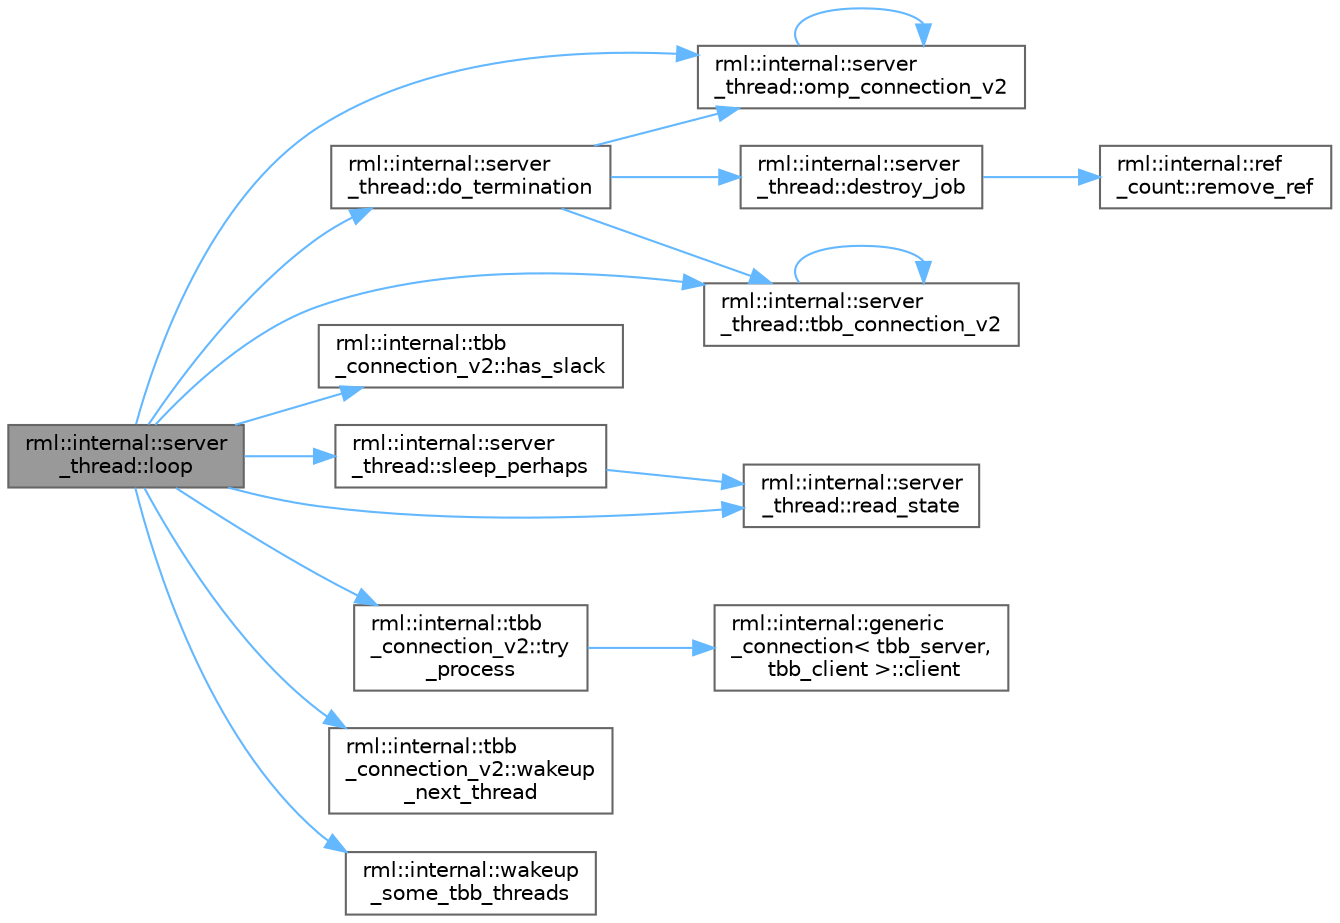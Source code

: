 digraph "rml::internal::server_thread::loop"
{
 // LATEX_PDF_SIZE
  bgcolor="transparent";
  edge [fontname=Helvetica,fontsize=10,labelfontname=Helvetica,labelfontsize=10];
  node [fontname=Helvetica,fontsize=10,shape=box,height=0.2,width=0.4];
  rankdir="LR";
  Node1 [id="Node000001",label="rml::internal::server\l_thread::loop",height=0.2,width=0.4,color="gray40", fillcolor="grey60", style="filled", fontcolor="black",tooltip="Loop that each thread executes"];
  Node1 -> Node2 [id="edge1_Node000001_Node000002",color="steelblue1",style="solid",tooltip=" "];
  Node2 [id="Node000002",label="rml::internal::server\l_thread::do_termination",height=0.2,width=0.4,color="grey40", fillcolor="white", style="filled",URL="$classrml_1_1internal_1_1server__thread.html#a02e1dd26aa1dabab4874d9e70d850a9b",tooltip="Do terminate the thread"];
  Node2 -> Node3 [id="edge2_Node000002_Node000003",color="steelblue1",style="solid",tooltip=" "];
  Node3 [id="Node000003",label="rml::internal::server\l_thread::destroy_job",height=0.2,width=0.4,color="grey40", fillcolor="white", style="filled",URL="$classrml_1_1internal_1_1server__thread.html#aeee391bfcc43b432bb592a8a8835cd33",tooltip="Destroy job corresponding to given client"];
  Node3 -> Node4 [id="edge3_Node000003_Node000004",color="steelblue1",style="solid",tooltip=" "];
  Node4 [id="Node000004",label="rml::internal::ref\l_count::remove_ref",height=0.2,width=0.4,color="grey40", fillcolor="white", style="filled",URL="$classrml_1_1internal_1_1ref__count.html#a1cb00c41199e15b1c1ca3c3ca9bdb7f2",tooltip="Subtract one and return new value."];
  Node2 -> Node5 [id="edge4_Node000002_Node000005",color="steelblue1",style="solid",tooltip=" "];
  Node5 [id="Node000005",label="rml::internal::server\l_thread::omp_connection_v2",height=0.2,width=0.4,color="grey40", fillcolor="white", style="filled",URL="$classrml_1_1internal_1_1server__thread.html#a8f6cf095e58cca2d0855ceae6b6d0969",tooltip=" "];
  Node5 -> Node5 [id="edge5_Node000005_Node000005",color="steelblue1",style="solid",tooltip=" "];
  Node2 -> Node6 [id="edge6_Node000002_Node000006",color="steelblue1",style="solid",tooltip=" "];
  Node6 [id="Node000006",label="rml::internal::server\l_thread::tbb_connection_v2",height=0.2,width=0.4,color="grey40", fillcolor="white", style="filled",URL="$classrml_1_1internal_1_1server__thread.html#aa6932b3a74b7975c9aab46274122ae03",tooltip=" "];
  Node6 -> Node6 [id="edge7_Node000006_Node000006",color="steelblue1",style="solid",tooltip=" "];
  Node1 -> Node7 [id="edge8_Node000001_Node000007",color="steelblue1",style="solid",tooltip=" "];
  Node7 [id="Node000007",label="rml::internal::tbb\l_connection_v2::has_slack",height=0.2,width=0.4,color="grey40", fillcolor="white", style="filled",URL="$classrml_1_1internal_1_1tbb__connection__v2.html#a938c547c5c23077f10b27b2b03e30ccd",tooltip="True if there is slack that try_process can use."];
  Node1 -> Node5 [id="edge9_Node000001_Node000005",color="steelblue1",style="solid",tooltip=" "];
  Node1 -> Node8 [id="edge10_Node000001_Node000008",color="steelblue1",style="solid",tooltip=" "];
  Node8 [id="Node000008",label="rml::internal::server\l_thread::read_state",height=0.2,width=0.4,color="grey40", fillcolor="white", style="filled",URL="$classrml_1_1internal_1_1server__thread.html#a6ab9017ec496651c230dec7d38a34b5c",tooltip="Read the thread state"];
  Node1 -> Node9 [id="edge11_Node000001_Node000009",color="steelblue1",style="solid",tooltip=" "];
  Node9 [id="Node000009",label="rml::internal::server\l_thread::sleep_perhaps",height=0.2,width=0.4,color="grey40", fillcolor="white", style="filled",URL="$classrml_1_1internal_1_1server__thread.html#a5e9df7ce57bbf53a29e4f8c3ab76d6dc",tooltip="Volunteer to sleep."];
  Node9 -> Node8 [id="edge12_Node000009_Node000008",color="steelblue1",style="solid",tooltip=" "];
  Node1 -> Node6 [id="edge13_Node000001_Node000006",color="steelblue1",style="solid",tooltip=" "];
  Node1 -> Node10 [id="edge14_Node000001_Node000010",color="steelblue1",style="solid",tooltip=" "];
  Node10 [id="Node000010",label="rml::internal::tbb\l_connection_v2::try\l_process",height=0.2,width=0.4,color="grey40", fillcolor="white", style="filled",URL="$classrml_1_1internal_1_1tbb__connection__v2.html#a810a704319f94dccc9394c62ca8f415f",tooltip=" "];
  Node10 -> Node11 [id="edge15_Node000010_Node000011",color="steelblue1",style="solid",tooltip=" "];
  Node11 [id="Node000011",label="rml::internal::generic\l_connection\< tbb_server,\l tbb_client \>::client",height=0.2,width=0.4,color="grey40", fillcolor="white", style="filled",URL="$classrml_1_1internal_1_1generic__connection.html#a68c4e90057548c7994a82b64df139074",tooltip=" "];
  Node1 -> Node12 [id="edge16_Node000001_Node000012",color="steelblue1",style="solid",tooltip=" "];
  Node12 [id="Node000012",label="rml::internal::tbb\l_connection_v2::wakeup\l_next_thread",height=0.2,width=0.4,color="grey40", fillcolor="white", style="filled",URL="$classrml_1_1internal_1_1tbb__connection__v2.html#acf5b1bcfe32927e0ded682da40ba8593",tooltip=" "];
  Node1 -> Node13 [id="edge17_Node000001_Node000013",color="steelblue1",style="solid",tooltip=" "];
  Node13 [id="Node000013",label="rml::internal::wakeup\l_some_tbb_threads",height=0.2,width=0.4,color="grey40", fillcolor="white", style="filled",URL="$namespacerml_1_1internal.html#a77db009147fcaab5c299a1455af0793b",tooltip="Forward declaration"];
}
